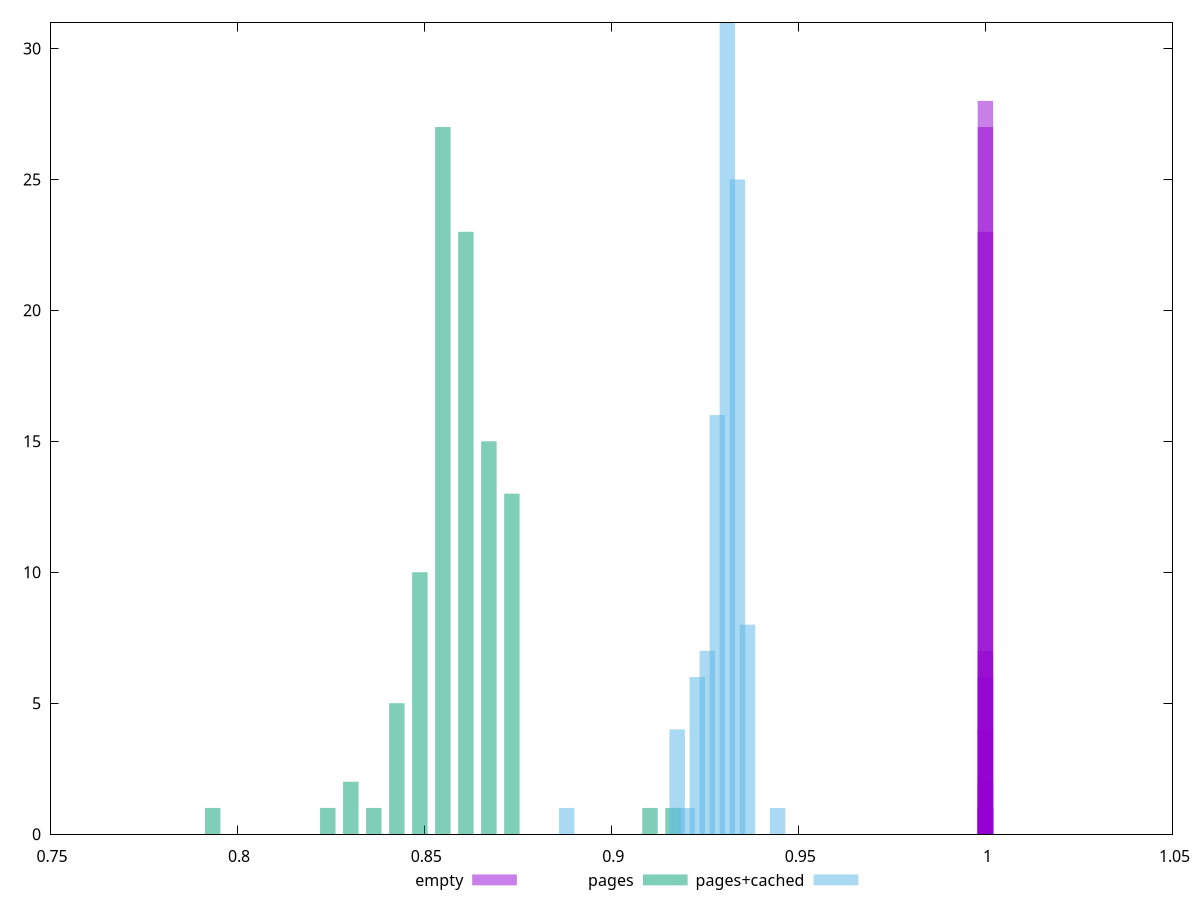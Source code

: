 $_empty <<EOF
0.999999999999693 23
0.9999999999998447 27
0.9999999999997689 28
0.9999999999990862 1
0.9999999999993138 2
0.9999999999996172 7
0.9999999999993896 1
0.9999999999995413 6
0.9999999999994654 4
0.9999999999962798 1
EOF
$_pages <<EOF
0.9103563346251945 1
0.8242415462147031 1
0.8549968277898786 27
0.8611478841049137 23
0.8488457714748435 10
0.8734499967349839 13
0.8672989404199488 15
0.8303926025297382 2
0.8426947151598084 5
0.9165073909402296 1
0.7934862646395276 1
0.8365436588447733 1
EOF
$_pagesCached <<EOF
0.9444517927850882 1
0.8881066574200687 1
0.9310362843648454 31
0.9337193860488939 25
0.9256700809967483 7
0.9176207759446027 4
0.9364024877329425 8
0.9283531826807969 16
0.9203038776286513 1
0.9229869793126998 6
EOF
set key outside below
set terminal pngcairo
set output "report_00004_2020-11-02T20-21-41.718Z/mainthread-work-breakdown/mainthread-work-breakdown_empty_pages_pages+cached+hist.png"
set boxwidth 0.004130274707206341
set style fill transparent solid 0.5 noborder
set yrange [0:31]
plot $_empty title "empty" with boxes ,$_pages title "pages" with boxes ,$_pagesCached title "pages+cached" with boxes ,